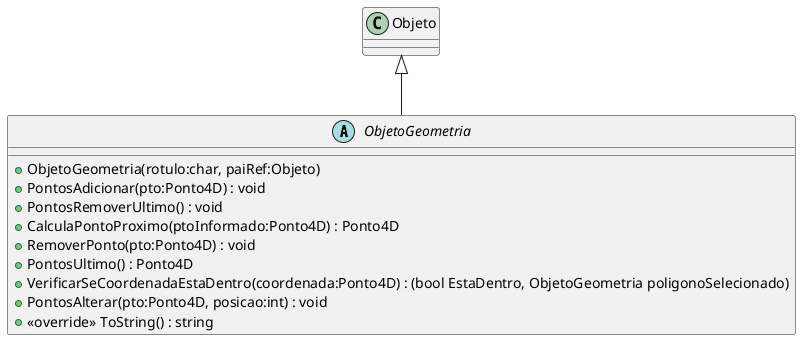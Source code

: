 @startuml
abstract class ObjetoGeometria {
    + ObjetoGeometria(rotulo:char, paiRef:Objeto)
    + PontosAdicionar(pto:Ponto4D) : void
    + PontosRemoverUltimo() : void
    + CalculaPontoProximo(ptoInformado:Ponto4D) : Ponto4D
    + RemoverPonto(pto:Ponto4D) : void
    + PontosUltimo() : Ponto4D
    + VerificarSeCoordenadaEstaDentro(coordenada:Ponto4D) : (bool EstaDentro, ObjetoGeometria poligonoSelecionado)
    + PontosAlterar(pto:Ponto4D, posicao:int) : void
    + <<override>> ToString() : string
}
Objeto <|-- ObjetoGeometria
@enduml
